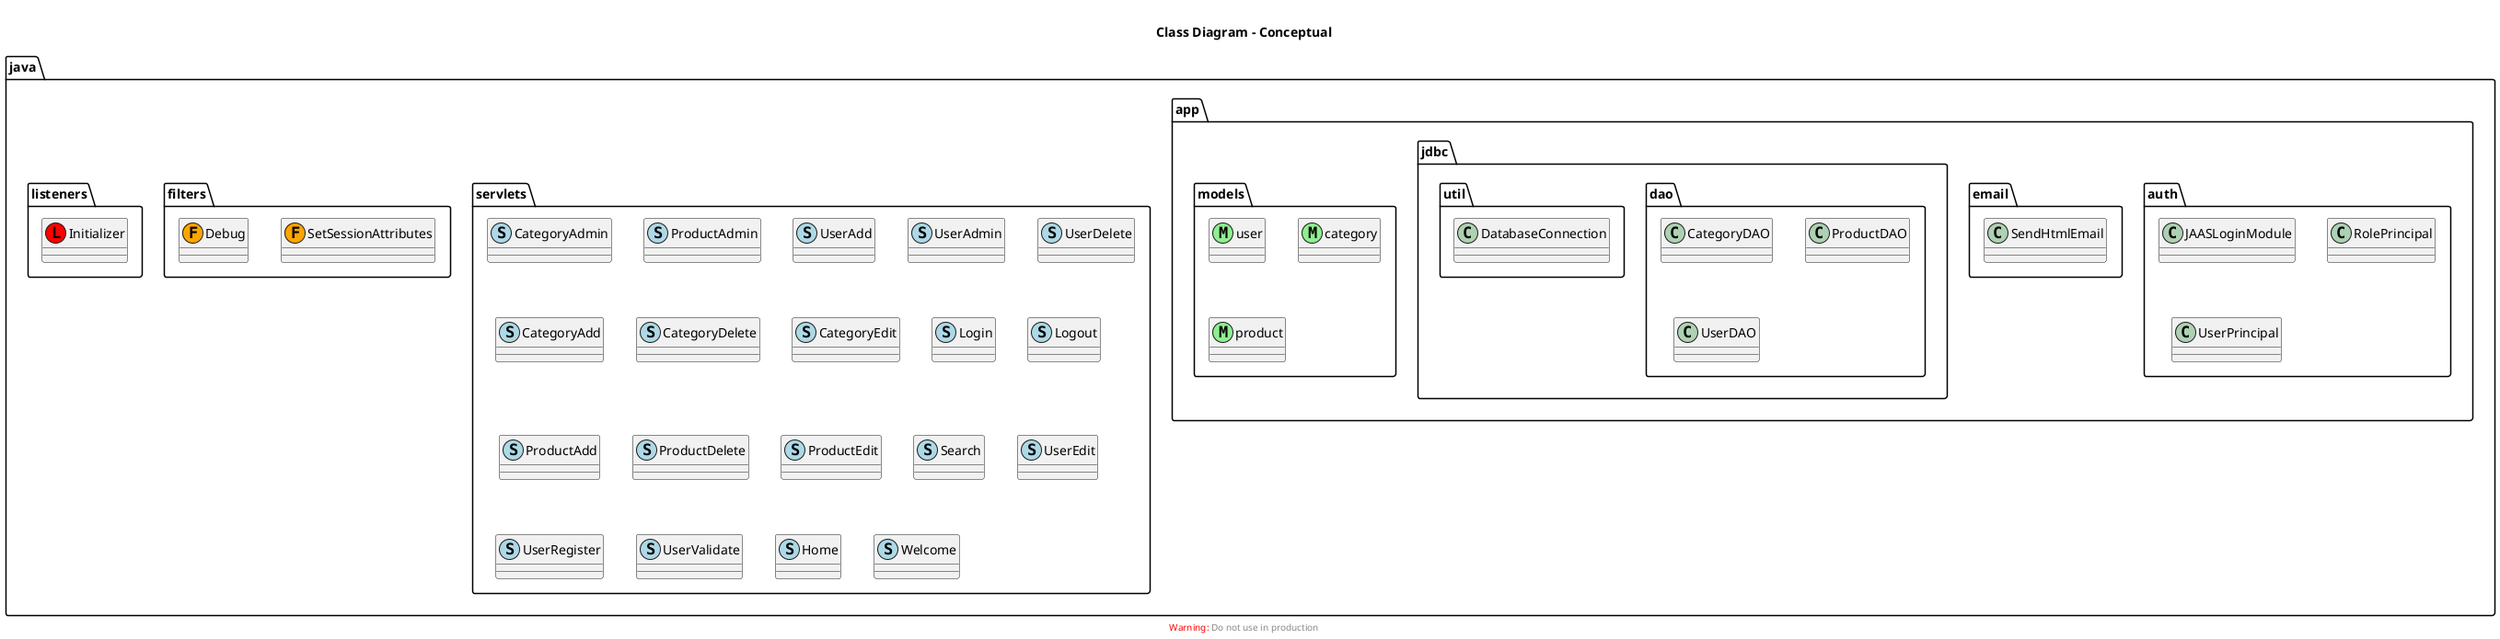 @startuml class-concept-UML

' left to right direction

header 

endheader

title Class Diagram - Conceptual

footer
<font color=red>Warning:</font> Do not use in production
endfooter



!define filter(x) entity x << (F, Orange) >>
!define listener(x) entity x << (L, Red) >>
!define model(x) entity x << (M, LightGreen) >>
!define servlet(x) entity x << (S, LightBlue) >>
!define admin_servlet(x) entity x << (S, LightBlue) >>

package java {
  package app {
    package auth {
      class JAASLoginModule {}
      class RolePrincipal {}
      class UserPrincipal {}
    }
    package email {
      class SendHtmlEmail {}
    }
    package jdbc {
      package dao {
        class CategoryDAO {}
        class ProductDAO {}
        class UserDAO {}
      }
      package util {
        class DatabaseConnection {}
      }
    }
    package models {
      model(user) {}
      model(category) {}
      model(product) {}
    }
  }
  package servlets {
    admin_servlet(CategoryAdmin) {}
    admin_servlet(ProductAdmin) {}
    admin_servlet(UserAdd) {}
    admin_servlet(UserAdmin) {}
    admin_servlet(UserDelete) {}
    servlet(CategoryAdd) {}
    servlet(CategoryDelete) {}
    servlet(CategoryEdit) {}
    servlet(Login) {}
    servlet(Logout) {}
    servlet(ProductAdd) {}
    servlet(ProductDelete) {}
    servlet(ProductEdit) {}
    servlet(Search) {}
    servlet(UserEdit) {}
    servlet(UserRegister) {}
    servlet(UserValidate) {}

    servlet(Home) {}
    servlet(Welcome) {}
  }
  package filters {
    filter(SetSessionAttributes) {}
    filter(Debug) {}
  }
  package listeners {
    listener(Initializer) {}
  }
}

@enduml